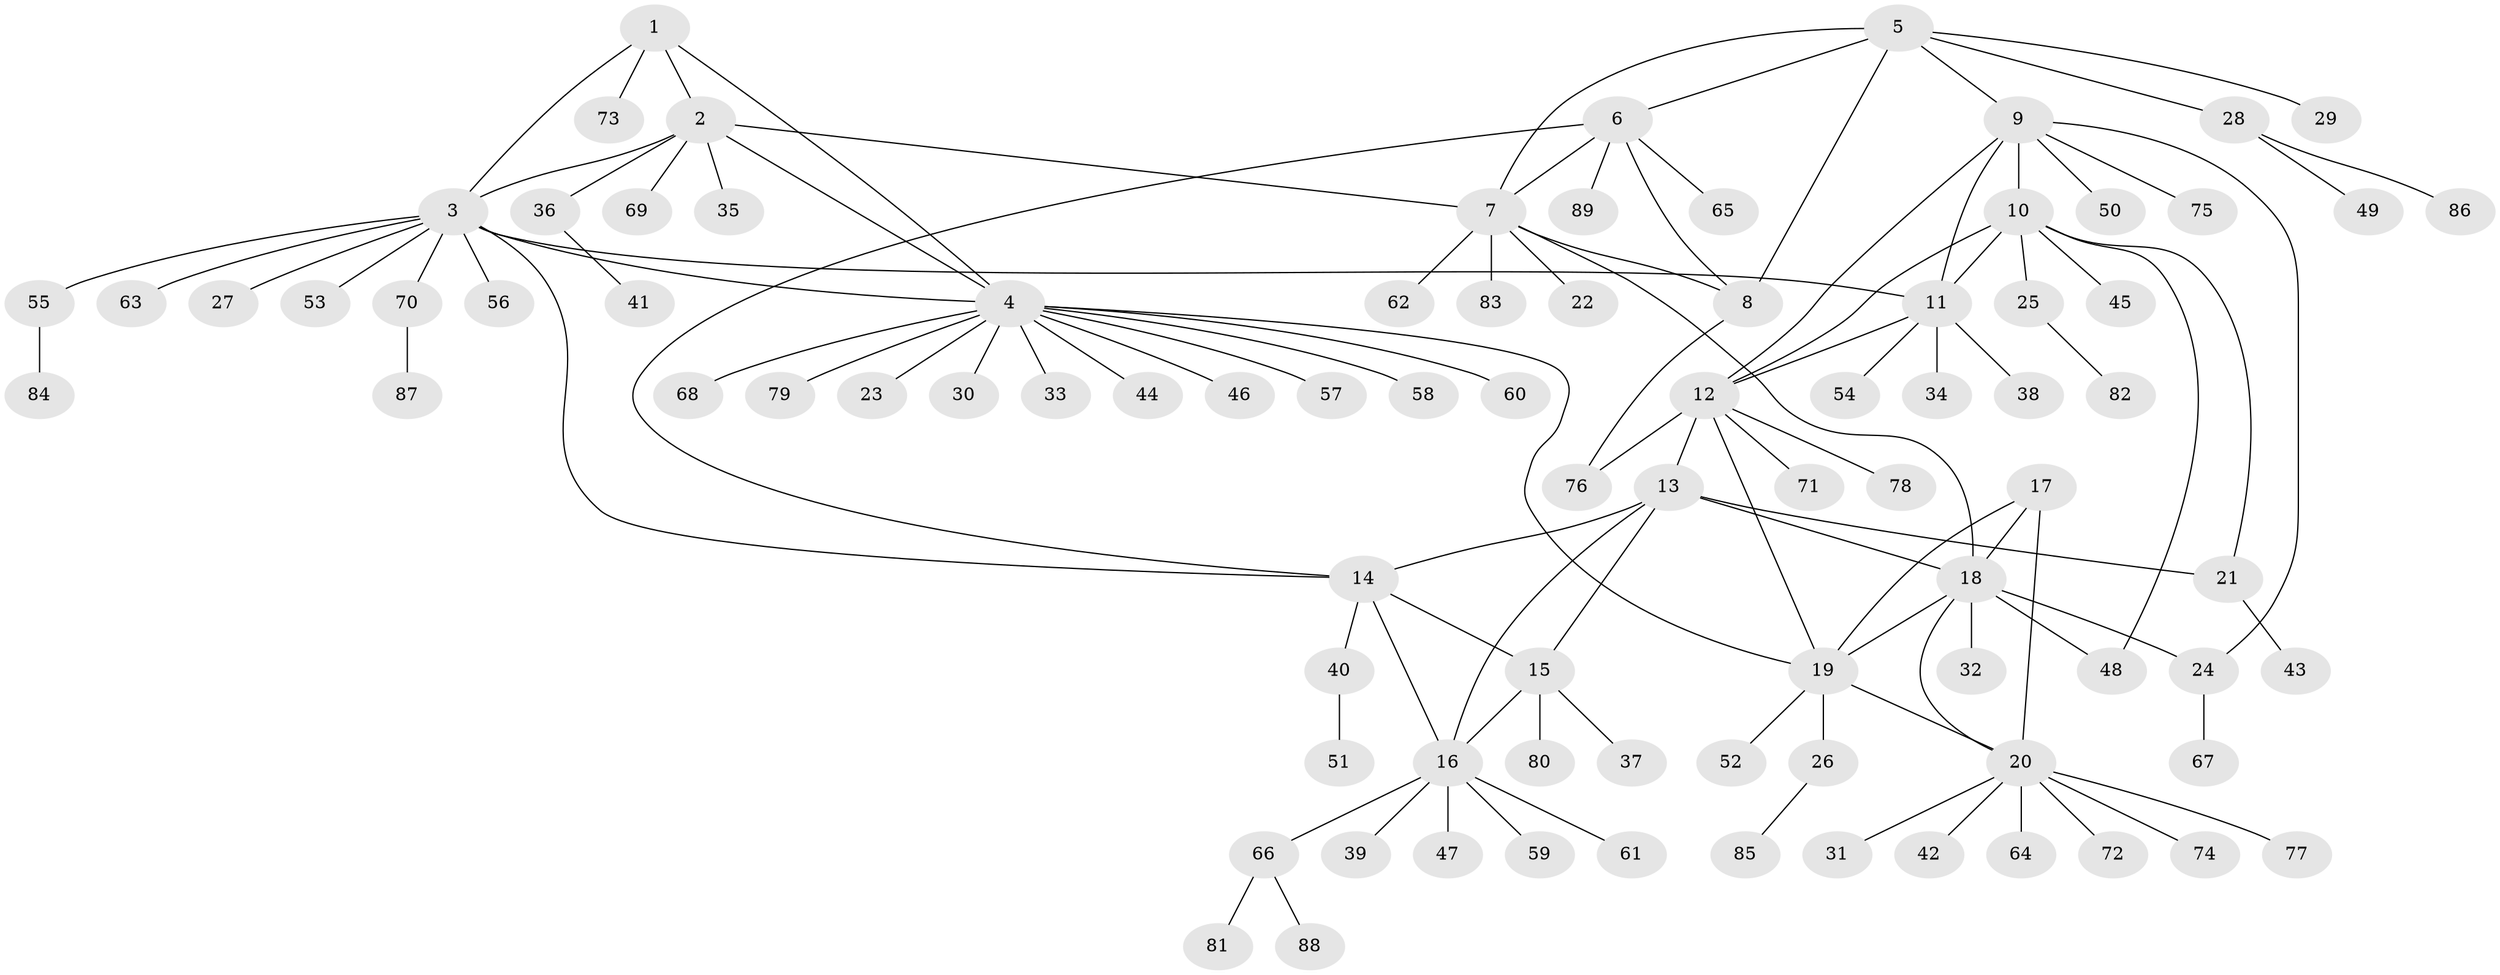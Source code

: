// Generated by graph-tools (version 1.1) at 2025/50/03/09/25 03:50:30]
// undirected, 89 vertices, 113 edges
graph export_dot {
graph [start="1"]
  node [color=gray90,style=filled];
  1;
  2;
  3;
  4;
  5;
  6;
  7;
  8;
  9;
  10;
  11;
  12;
  13;
  14;
  15;
  16;
  17;
  18;
  19;
  20;
  21;
  22;
  23;
  24;
  25;
  26;
  27;
  28;
  29;
  30;
  31;
  32;
  33;
  34;
  35;
  36;
  37;
  38;
  39;
  40;
  41;
  42;
  43;
  44;
  45;
  46;
  47;
  48;
  49;
  50;
  51;
  52;
  53;
  54;
  55;
  56;
  57;
  58;
  59;
  60;
  61;
  62;
  63;
  64;
  65;
  66;
  67;
  68;
  69;
  70;
  71;
  72;
  73;
  74;
  75;
  76;
  77;
  78;
  79;
  80;
  81;
  82;
  83;
  84;
  85;
  86;
  87;
  88;
  89;
  1 -- 2;
  1 -- 3;
  1 -- 4;
  1 -- 73;
  2 -- 3;
  2 -- 4;
  2 -- 7;
  2 -- 35;
  2 -- 36;
  2 -- 69;
  3 -- 4;
  3 -- 11;
  3 -- 14;
  3 -- 27;
  3 -- 53;
  3 -- 55;
  3 -- 56;
  3 -- 63;
  3 -- 70;
  4 -- 19;
  4 -- 23;
  4 -- 30;
  4 -- 33;
  4 -- 44;
  4 -- 46;
  4 -- 57;
  4 -- 58;
  4 -- 60;
  4 -- 68;
  4 -- 79;
  5 -- 6;
  5 -- 7;
  5 -- 8;
  5 -- 9;
  5 -- 28;
  5 -- 29;
  6 -- 7;
  6 -- 8;
  6 -- 14;
  6 -- 65;
  6 -- 89;
  7 -- 8;
  7 -- 18;
  7 -- 22;
  7 -- 62;
  7 -- 83;
  8 -- 76;
  9 -- 10;
  9 -- 11;
  9 -- 12;
  9 -- 24;
  9 -- 50;
  9 -- 75;
  10 -- 11;
  10 -- 12;
  10 -- 21;
  10 -- 25;
  10 -- 45;
  10 -- 48;
  11 -- 12;
  11 -- 34;
  11 -- 38;
  11 -- 54;
  12 -- 13;
  12 -- 19;
  12 -- 71;
  12 -- 76;
  12 -- 78;
  13 -- 14;
  13 -- 15;
  13 -- 16;
  13 -- 18;
  13 -- 21;
  14 -- 15;
  14 -- 16;
  14 -- 40;
  15 -- 16;
  15 -- 37;
  15 -- 80;
  16 -- 39;
  16 -- 47;
  16 -- 59;
  16 -- 61;
  16 -- 66;
  17 -- 18;
  17 -- 19;
  17 -- 20;
  18 -- 19;
  18 -- 20;
  18 -- 24;
  18 -- 32;
  18 -- 48;
  19 -- 20;
  19 -- 26;
  19 -- 52;
  20 -- 31;
  20 -- 42;
  20 -- 64;
  20 -- 72;
  20 -- 74;
  20 -- 77;
  21 -- 43;
  24 -- 67;
  25 -- 82;
  26 -- 85;
  28 -- 49;
  28 -- 86;
  36 -- 41;
  40 -- 51;
  55 -- 84;
  66 -- 81;
  66 -- 88;
  70 -- 87;
}
